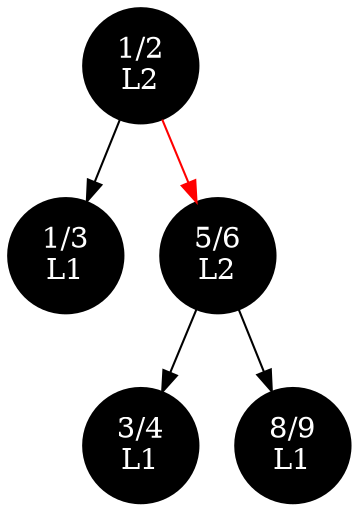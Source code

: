 digraph AATree {
    node [shape=circle style=filled fillcolor=black fontcolor=white];
    "n2885000239792" [label="1/2\nL2"]
    "n2885000239792" -> "n2885000239216";
    "n2885000239216" [label="1/3\nL1"]
    "n2885000239792" -> "n2885000238736" [color=red];
    "n2885000238736" [label="5/6\nL2"]
    "n2885000238736" -> "n2885000236336";
    "n2885000236336" [label="3/4\nL1"]
    "n2885000238736" -> "n2885000238064";
    "n2885000238064" [label="8/9\nL1"]
}
